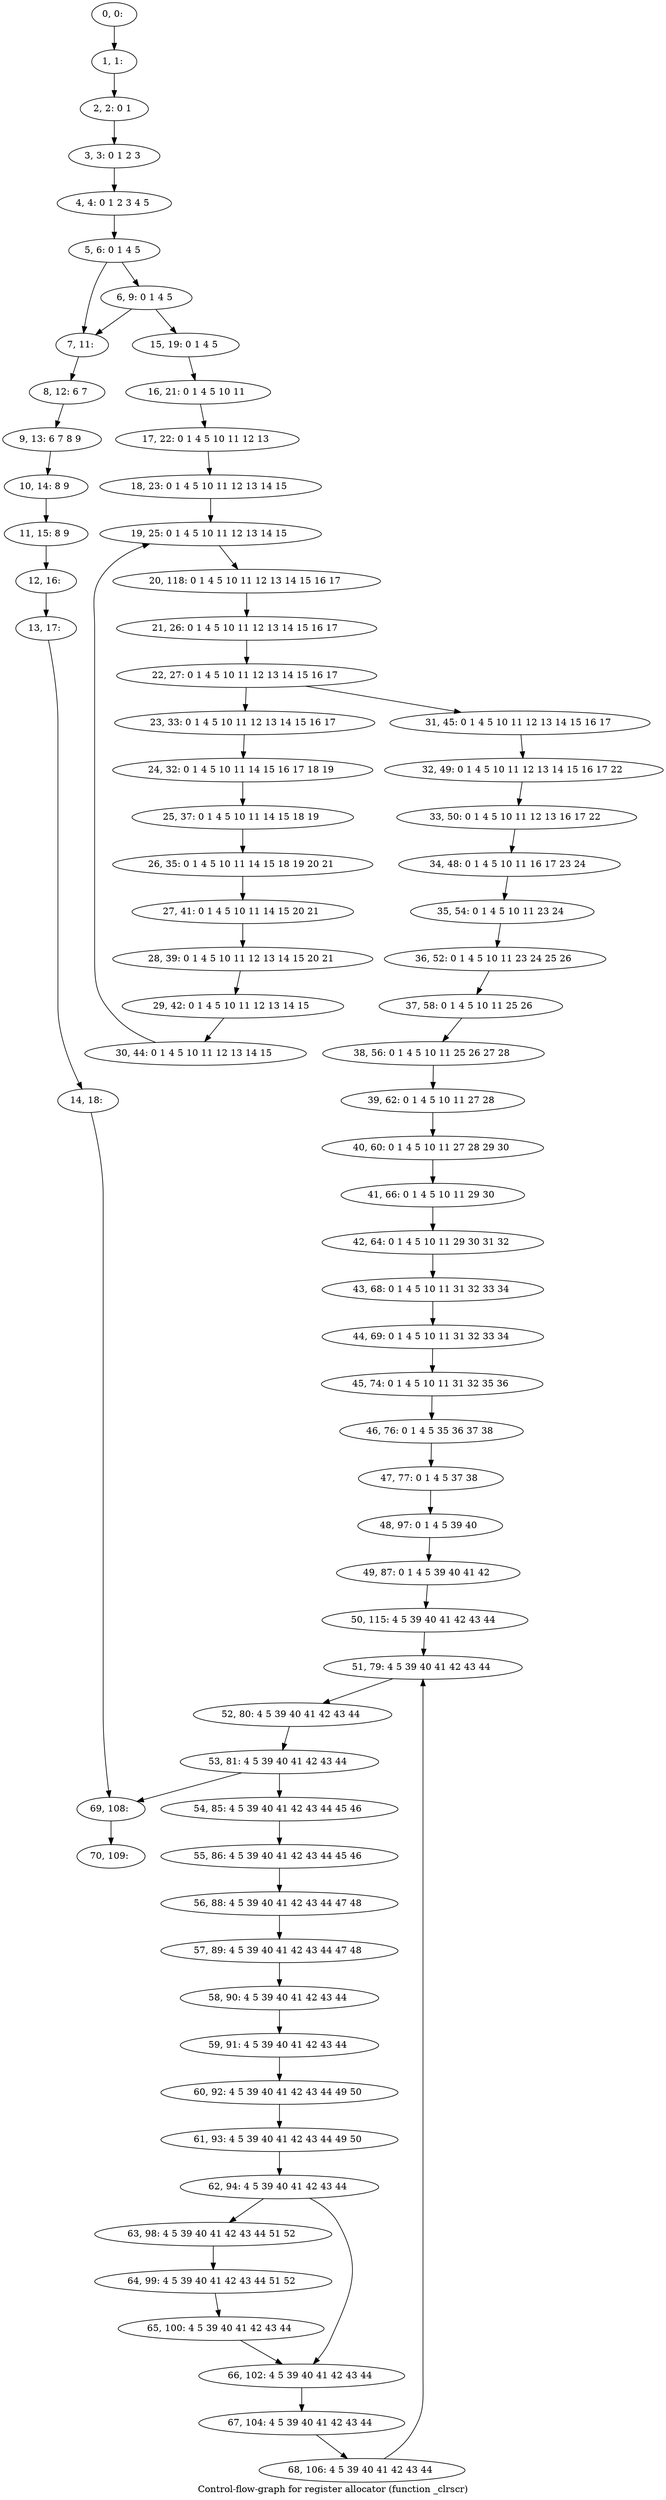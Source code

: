 digraph G {
graph [label="Control-flow-graph for register allocator (function _clrscr)"]
0[label="0, 0: "];
1[label="1, 1: "];
2[label="2, 2: 0 1 "];
3[label="3, 3: 0 1 2 3 "];
4[label="4, 4: 0 1 2 3 4 5 "];
5[label="5, 6: 0 1 4 5 "];
6[label="6, 9: 0 1 4 5 "];
7[label="7, 11: "];
8[label="8, 12: 6 7 "];
9[label="9, 13: 6 7 8 9 "];
10[label="10, 14: 8 9 "];
11[label="11, 15: 8 9 "];
12[label="12, 16: "];
13[label="13, 17: "];
14[label="14, 18: "];
15[label="15, 19: 0 1 4 5 "];
16[label="16, 21: 0 1 4 5 10 11 "];
17[label="17, 22: 0 1 4 5 10 11 12 13 "];
18[label="18, 23: 0 1 4 5 10 11 12 13 14 15 "];
19[label="19, 25: 0 1 4 5 10 11 12 13 14 15 "];
20[label="20, 118: 0 1 4 5 10 11 12 13 14 15 16 17 "];
21[label="21, 26: 0 1 4 5 10 11 12 13 14 15 16 17 "];
22[label="22, 27: 0 1 4 5 10 11 12 13 14 15 16 17 "];
23[label="23, 33: 0 1 4 5 10 11 12 13 14 15 16 17 "];
24[label="24, 32: 0 1 4 5 10 11 14 15 16 17 18 19 "];
25[label="25, 37: 0 1 4 5 10 11 14 15 18 19 "];
26[label="26, 35: 0 1 4 5 10 11 14 15 18 19 20 21 "];
27[label="27, 41: 0 1 4 5 10 11 14 15 20 21 "];
28[label="28, 39: 0 1 4 5 10 11 12 13 14 15 20 21 "];
29[label="29, 42: 0 1 4 5 10 11 12 13 14 15 "];
30[label="30, 44: 0 1 4 5 10 11 12 13 14 15 "];
31[label="31, 45: 0 1 4 5 10 11 12 13 14 15 16 17 "];
32[label="32, 49: 0 1 4 5 10 11 12 13 14 15 16 17 22 "];
33[label="33, 50: 0 1 4 5 10 11 12 13 16 17 22 "];
34[label="34, 48: 0 1 4 5 10 11 16 17 23 24 "];
35[label="35, 54: 0 1 4 5 10 11 23 24 "];
36[label="36, 52: 0 1 4 5 10 11 23 24 25 26 "];
37[label="37, 58: 0 1 4 5 10 11 25 26 "];
38[label="38, 56: 0 1 4 5 10 11 25 26 27 28 "];
39[label="39, 62: 0 1 4 5 10 11 27 28 "];
40[label="40, 60: 0 1 4 5 10 11 27 28 29 30 "];
41[label="41, 66: 0 1 4 5 10 11 29 30 "];
42[label="42, 64: 0 1 4 5 10 11 29 30 31 32 "];
43[label="43, 68: 0 1 4 5 10 11 31 32 33 34 "];
44[label="44, 69: 0 1 4 5 10 11 31 32 33 34 "];
45[label="45, 74: 0 1 4 5 10 11 31 32 35 36 "];
46[label="46, 76: 0 1 4 5 35 36 37 38 "];
47[label="47, 77: 0 1 4 5 37 38 "];
48[label="48, 97: 0 1 4 5 39 40 "];
49[label="49, 87: 0 1 4 5 39 40 41 42 "];
50[label="50, 115: 4 5 39 40 41 42 43 44 "];
51[label="51, 79: 4 5 39 40 41 42 43 44 "];
52[label="52, 80: 4 5 39 40 41 42 43 44 "];
53[label="53, 81: 4 5 39 40 41 42 43 44 "];
54[label="54, 85: 4 5 39 40 41 42 43 44 45 46 "];
55[label="55, 86: 4 5 39 40 41 42 43 44 45 46 "];
56[label="56, 88: 4 5 39 40 41 42 43 44 47 48 "];
57[label="57, 89: 4 5 39 40 41 42 43 44 47 48 "];
58[label="58, 90: 4 5 39 40 41 42 43 44 "];
59[label="59, 91: 4 5 39 40 41 42 43 44 "];
60[label="60, 92: 4 5 39 40 41 42 43 44 49 50 "];
61[label="61, 93: 4 5 39 40 41 42 43 44 49 50 "];
62[label="62, 94: 4 5 39 40 41 42 43 44 "];
63[label="63, 98: 4 5 39 40 41 42 43 44 51 52 "];
64[label="64, 99: 4 5 39 40 41 42 43 44 51 52 "];
65[label="65, 100: 4 5 39 40 41 42 43 44 "];
66[label="66, 102: 4 5 39 40 41 42 43 44 "];
67[label="67, 104: 4 5 39 40 41 42 43 44 "];
68[label="68, 106: 4 5 39 40 41 42 43 44 "];
69[label="69, 108: "];
70[label="70, 109: "];
0->1 ;
1->2 ;
2->3 ;
3->4 ;
4->5 ;
5->6 ;
5->7 ;
6->7 ;
6->15 ;
7->8 ;
8->9 ;
9->10 ;
10->11 ;
11->12 ;
12->13 ;
13->14 ;
14->69 ;
15->16 ;
16->17 ;
17->18 ;
18->19 ;
19->20 ;
20->21 ;
21->22 ;
22->23 ;
22->31 ;
23->24 ;
24->25 ;
25->26 ;
26->27 ;
27->28 ;
28->29 ;
29->30 ;
30->19 ;
31->32 ;
32->33 ;
33->34 ;
34->35 ;
35->36 ;
36->37 ;
37->38 ;
38->39 ;
39->40 ;
40->41 ;
41->42 ;
42->43 ;
43->44 ;
44->45 ;
45->46 ;
46->47 ;
47->48 ;
48->49 ;
49->50 ;
50->51 ;
51->52 ;
52->53 ;
53->54 ;
53->69 ;
54->55 ;
55->56 ;
56->57 ;
57->58 ;
58->59 ;
59->60 ;
60->61 ;
61->62 ;
62->63 ;
62->66 ;
63->64 ;
64->65 ;
65->66 ;
66->67 ;
67->68 ;
68->51 ;
69->70 ;
}
